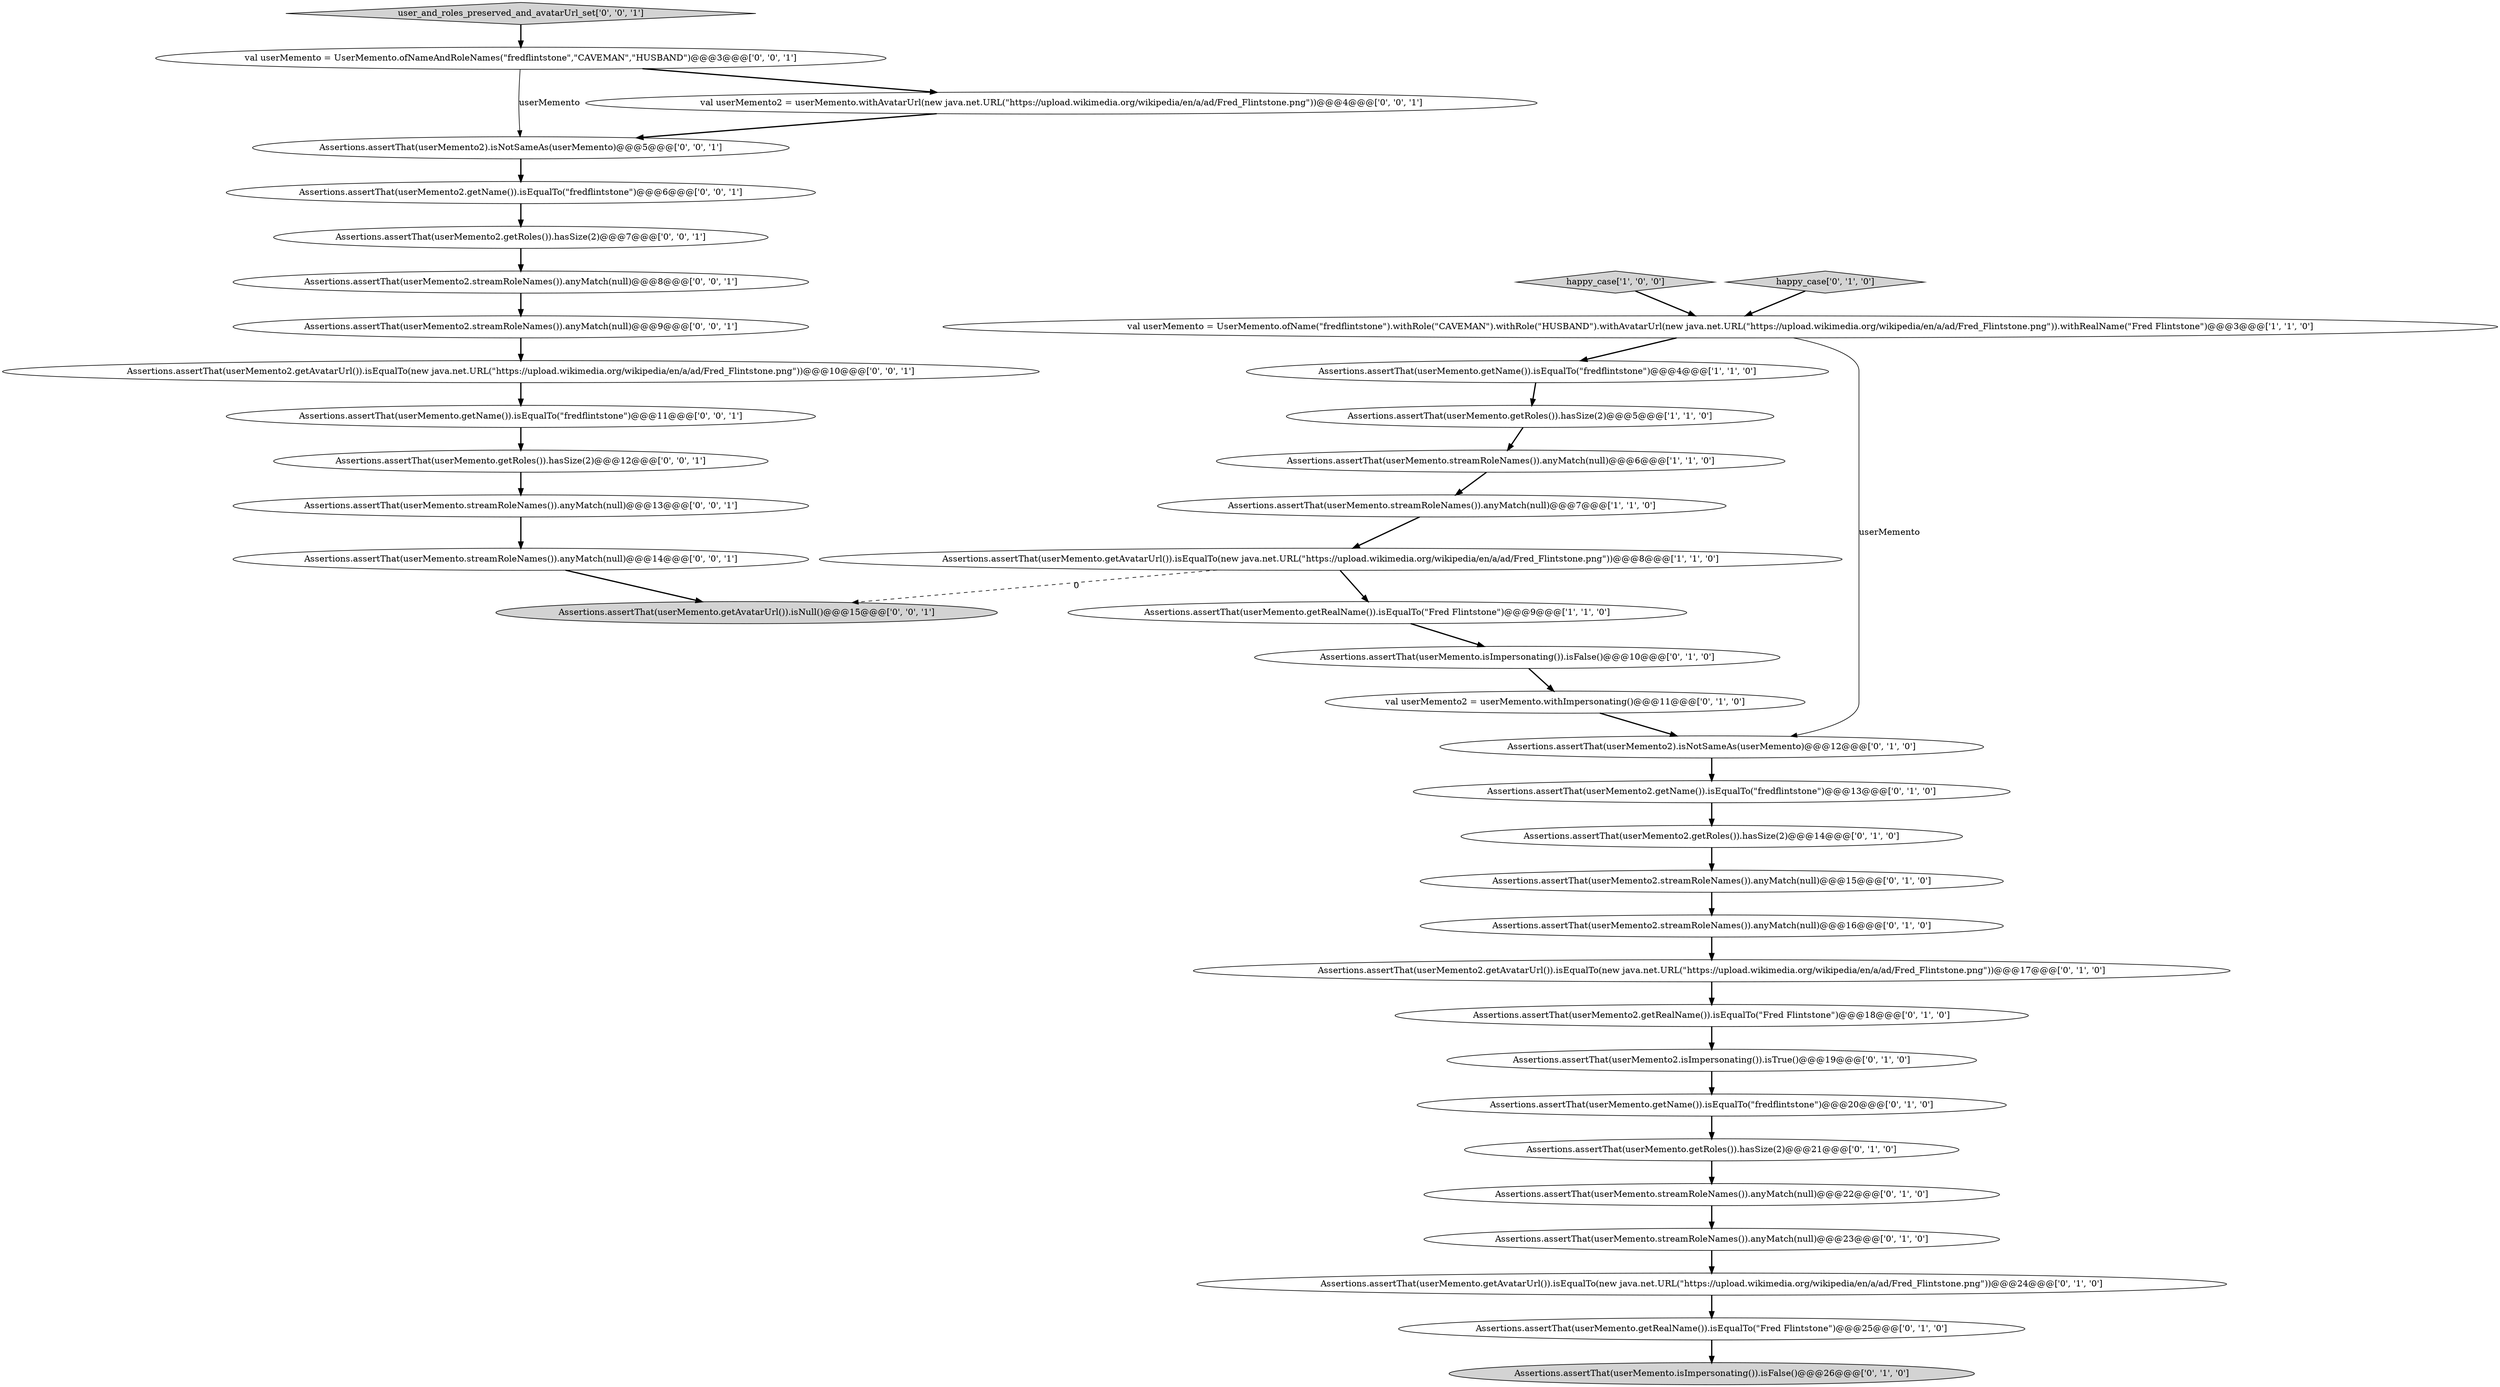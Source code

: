 digraph {
12 [style = filled, label = "Assertions.assertThat(userMemento2.getRealName()).isEqualTo(\"Fred Flintstone\")@@@18@@@['0', '1', '0']", fillcolor = white, shape = ellipse image = "AAA1AAABBB2BBB"];
15 [style = filled, label = "Assertions.assertThat(userMemento2.streamRoleNames()).anyMatch(null)@@@16@@@['0', '1', '0']", fillcolor = white, shape = ellipse image = "AAA1AAABBB2BBB"];
37 [style = filled, label = "Assertions.assertThat(userMemento.streamRoleNames()).anyMatch(null)@@@13@@@['0', '0', '1']", fillcolor = white, shape = ellipse image = "AAA0AAABBB3BBB"];
18 [style = filled, label = "val userMemento2 = userMemento.withImpersonating()@@@11@@@['0', '1', '0']", fillcolor = white, shape = ellipse image = "AAA1AAABBB2BBB"];
19 [style = filled, label = "Assertions.assertThat(userMemento.streamRoleNames()).anyMatch(null)@@@22@@@['0', '1', '0']", fillcolor = white, shape = ellipse image = "AAA1AAABBB2BBB"];
34 [style = filled, label = "Assertions.assertThat(userMemento2).isNotSameAs(userMemento)@@@5@@@['0', '0', '1']", fillcolor = white, shape = ellipse image = "AAA0AAABBB3BBB"];
5 [style = filled, label = "Assertions.assertThat(userMemento.getAvatarUrl()).isEqualTo(new java.net.URL(\"https://upload.wikimedia.org/wikipedia/en/a/ad/Fred_Flintstone.png\"))@@@8@@@['1', '1', '0']", fillcolor = white, shape = ellipse image = "AAA0AAABBB1BBB"];
38 [style = filled, label = "Assertions.assertThat(userMemento2.getName()).isEqualTo(\"fredflintstone\")@@@6@@@['0', '0', '1']", fillcolor = white, shape = ellipse image = "AAA0AAABBB3BBB"];
2 [style = filled, label = "happy_case['1', '0', '0']", fillcolor = lightgray, shape = diamond image = "AAA0AAABBB1BBB"];
10 [style = filled, label = "Assertions.assertThat(userMemento.getRoles()).hasSize(2)@@@21@@@['0', '1', '0']", fillcolor = white, shape = ellipse image = "AAA1AAABBB2BBB"];
17 [style = filled, label = "Assertions.assertThat(userMemento2.getRoles()).hasSize(2)@@@14@@@['0', '1', '0']", fillcolor = white, shape = ellipse image = "AAA1AAABBB2BBB"];
27 [style = filled, label = "Assertions.assertThat(userMemento2.getRoles()).hasSize(2)@@@7@@@['0', '0', '1']", fillcolor = white, shape = ellipse image = "AAA0AAABBB3BBB"];
29 [style = filled, label = "Assertions.assertThat(userMemento2.getAvatarUrl()).isEqualTo(new java.net.URL(\"https://upload.wikimedia.org/wikipedia/en/a/ad/Fred_Flintstone.png\"))@@@10@@@['0', '0', '1']", fillcolor = white, shape = ellipse image = "AAA0AAABBB3BBB"];
30 [style = filled, label = "Assertions.assertThat(userMemento2.streamRoleNames()).anyMatch(null)@@@8@@@['0', '0', '1']", fillcolor = white, shape = ellipse image = "AAA0AAABBB3BBB"];
4 [style = filled, label = "Assertions.assertThat(userMemento.getRoles()).hasSize(2)@@@5@@@['1', '1', '0']", fillcolor = white, shape = ellipse image = "AAA0AAABBB1BBB"];
24 [style = filled, label = "Assertions.assertThat(userMemento2.getName()).isEqualTo(\"fredflintstone\")@@@13@@@['0', '1', '0']", fillcolor = white, shape = ellipse image = "AAA1AAABBB2BBB"];
22 [style = filled, label = "Assertions.assertThat(userMemento.isImpersonating()).isFalse()@@@26@@@['0', '1', '0']", fillcolor = lightgray, shape = ellipse image = "AAA1AAABBB2BBB"];
9 [style = filled, label = "Assertions.assertThat(userMemento.getAvatarUrl()).isEqualTo(new java.net.URL(\"https://upload.wikimedia.org/wikipedia/en/a/ad/Fred_Flintstone.png\"))@@@24@@@['0', '1', '0']", fillcolor = white, shape = ellipse image = "AAA1AAABBB2BBB"];
28 [style = filled, label = "Assertions.assertThat(userMemento.streamRoleNames()).anyMatch(null)@@@14@@@['0', '0', '1']", fillcolor = white, shape = ellipse image = "AAA0AAABBB3BBB"];
39 [style = filled, label = "val userMemento = UserMemento.ofNameAndRoleNames(\"fredflintstone\",\"CAVEMAN\",\"HUSBAND\")@@@3@@@['0', '0', '1']", fillcolor = white, shape = ellipse image = "AAA0AAABBB3BBB"];
7 [style = filled, label = "Assertions.assertThat(userMemento.streamRoleNames()).anyMatch(null)@@@7@@@['1', '1', '0']", fillcolor = white, shape = ellipse image = "AAA0AAABBB1BBB"];
8 [style = filled, label = "Assertions.assertThat(userMemento2).isNotSameAs(userMemento)@@@12@@@['0', '1', '0']", fillcolor = white, shape = ellipse image = "AAA1AAABBB2BBB"];
13 [style = filled, label = "Assertions.assertThat(userMemento2.streamRoleNames()).anyMatch(null)@@@15@@@['0', '1', '0']", fillcolor = white, shape = ellipse image = "AAA1AAABBB2BBB"];
16 [style = filled, label = "Assertions.assertThat(userMemento2.isImpersonating()).isTrue()@@@19@@@['0', '1', '0']", fillcolor = white, shape = ellipse image = "AAA1AAABBB2BBB"];
20 [style = filled, label = "Assertions.assertThat(userMemento2.getAvatarUrl()).isEqualTo(new java.net.URL(\"https://upload.wikimedia.org/wikipedia/en/a/ad/Fred_Flintstone.png\"))@@@17@@@['0', '1', '0']", fillcolor = white, shape = ellipse image = "AAA1AAABBB2BBB"];
25 [style = filled, label = "Assertions.assertThat(userMemento.streamRoleNames()).anyMatch(null)@@@23@@@['0', '1', '0']", fillcolor = white, shape = ellipse image = "AAA1AAABBB2BBB"];
1 [style = filled, label = "Assertions.assertThat(userMemento.getRealName()).isEqualTo(\"Fred Flintstone\")@@@9@@@['1', '1', '0']", fillcolor = white, shape = ellipse image = "AAA0AAABBB1BBB"];
11 [style = filled, label = "Assertions.assertThat(userMemento.getRealName()).isEqualTo(\"Fred Flintstone\")@@@25@@@['0', '1', '0']", fillcolor = white, shape = ellipse image = "AAA1AAABBB2BBB"];
21 [style = filled, label = "Assertions.assertThat(userMemento.getName()).isEqualTo(\"fredflintstone\")@@@20@@@['0', '1', '0']", fillcolor = white, shape = ellipse image = "AAA1AAABBB2BBB"];
32 [style = filled, label = "Assertions.assertThat(userMemento2.streamRoleNames()).anyMatch(null)@@@9@@@['0', '0', '1']", fillcolor = white, shape = ellipse image = "AAA0AAABBB3BBB"];
6 [style = filled, label = "Assertions.assertThat(userMemento.streamRoleNames()).anyMatch(null)@@@6@@@['1', '1', '0']", fillcolor = white, shape = ellipse image = "AAA0AAABBB1BBB"];
31 [style = filled, label = "Assertions.assertThat(userMemento.getName()).isEqualTo(\"fredflintstone\")@@@11@@@['0', '0', '1']", fillcolor = white, shape = ellipse image = "AAA0AAABBB3BBB"];
33 [style = filled, label = "Assertions.assertThat(userMemento.getAvatarUrl()).isNull()@@@15@@@['0', '0', '1']", fillcolor = lightgray, shape = ellipse image = "AAA0AAABBB3BBB"];
0 [style = filled, label = "Assertions.assertThat(userMemento.getName()).isEqualTo(\"fredflintstone\")@@@4@@@['1', '1', '0']", fillcolor = white, shape = ellipse image = "AAA0AAABBB1BBB"];
3 [style = filled, label = "val userMemento = UserMemento.ofName(\"fredflintstone\").withRole(\"CAVEMAN\").withRole(\"HUSBAND\").withAvatarUrl(new java.net.URL(\"https://upload.wikimedia.org/wikipedia/en/a/ad/Fred_Flintstone.png\")).withRealName(\"Fred Flintstone\")@@@3@@@['1', '1', '0']", fillcolor = white, shape = ellipse image = "AAA0AAABBB1BBB"];
26 [style = filled, label = "val userMemento2 = userMemento.withAvatarUrl(new java.net.URL(\"https://upload.wikimedia.org/wikipedia/en/a/ad/Fred_Flintstone.png\"))@@@4@@@['0', '0', '1']", fillcolor = white, shape = ellipse image = "AAA0AAABBB3BBB"];
23 [style = filled, label = "happy_case['0', '1', '0']", fillcolor = lightgray, shape = diamond image = "AAA0AAABBB2BBB"];
36 [style = filled, label = "Assertions.assertThat(userMemento.getRoles()).hasSize(2)@@@12@@@['0', '0', '1']", fillcolor = white, shape = ellipse image = "AAA0AAABBB3BBB"];
35 [style = filled, label = "user_and_roles_preserved_and_avatarUrl_set['0', '0', '1']", fillcolor = lightgray, shape = diamond image = "AAA0AAABBB3BBB"];
14 [style = filled, label = "Assertions.assertThat(userMemento.isImpersonating()).isFalse()@@@10@@@['0', '1', '0']", fillcolor = white, shape = ellipse image = "AAA1AAABBB2BBB"];
23->3 [style = bold, label=""];
4->6 [style = bold, label=""];
11->22 [style = bold, label=""];
13->15 [style = bold, label=""];
0->4 [style = bold, label=""];
9->11 [style = bold, label=""];
36->37 [style = bold, label=""];
14->18 [style = bold, label=""];
5->1 [style = bold, label=""];
24->17 [style = bold, label=""];
1->14 [style = bold, label=""];
35->39 [style = bold, label=""];
21->10 [style = bold, label=""];
10->19 [style = bold, label=""];
12->16 [style = bold, label=""];
2->3 [style = bold, label=""];
34->38 [style = bold, label=""];
19->25 [style = bold, label=""];
3->8 [style = solid, label="userMemento"];
16->21 [style = bold, label=""];
28->33 [style = bold, label=""];
26->34 [style = bold, label=""];
17->13 [style = bold, label=""];
3->0 [style = bold, label=""];
30->32 [style = bold, label=""];
37->28 [style = bold, label=""];
27->30 [style = bold, label=""];
29->31 [style = bold, label=""];
25->9 [style = bold, label=""];
15->20 [style = bold, label=""];
7->5 [style = bold, label=""];
39->34 [style = solid, label="userMemento"];
31->36 [style = bold, label=""];
18->8 [style = bold, label=""];
8->24 [style = bold, label=""];
6->7 [style = bold, label=""];
32->29 [style = bold, label=""];
5->33 [style = dashed, label="0"];
38->27 [style = bold, label=""];
20->12 [style = bold, label=""];
39->26 [style = bold, label=""];
}
